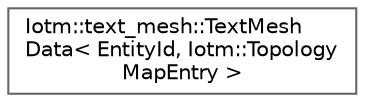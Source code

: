 digraph "Graphical Class Hierarchy"
{
 // INTERACTIVE_SVG=YES
 // LATEX_PDF_SIZE
  bgcolor="transparent";
  edge [fontname=Helvetica,fontsize=10,labelfontname=Helvetica,labelfontsize=10];
  node [fontname=Helvetica,fontsize=10,shape=box,height=0.2,width=0.4];
  rankdir="LR";
  Node0 [id="Node000000",label="Iotm::text_mesh::TextMesh\lData\< EntityId, Iotm::Topology\lMapEntry \>",height=0.2,width=0.4,color="grey40", fillcolor="white", style="filled",URL="$structIotm_1_1text__mesh_1_1TextMeshData.html",tooltip=" "];
}
